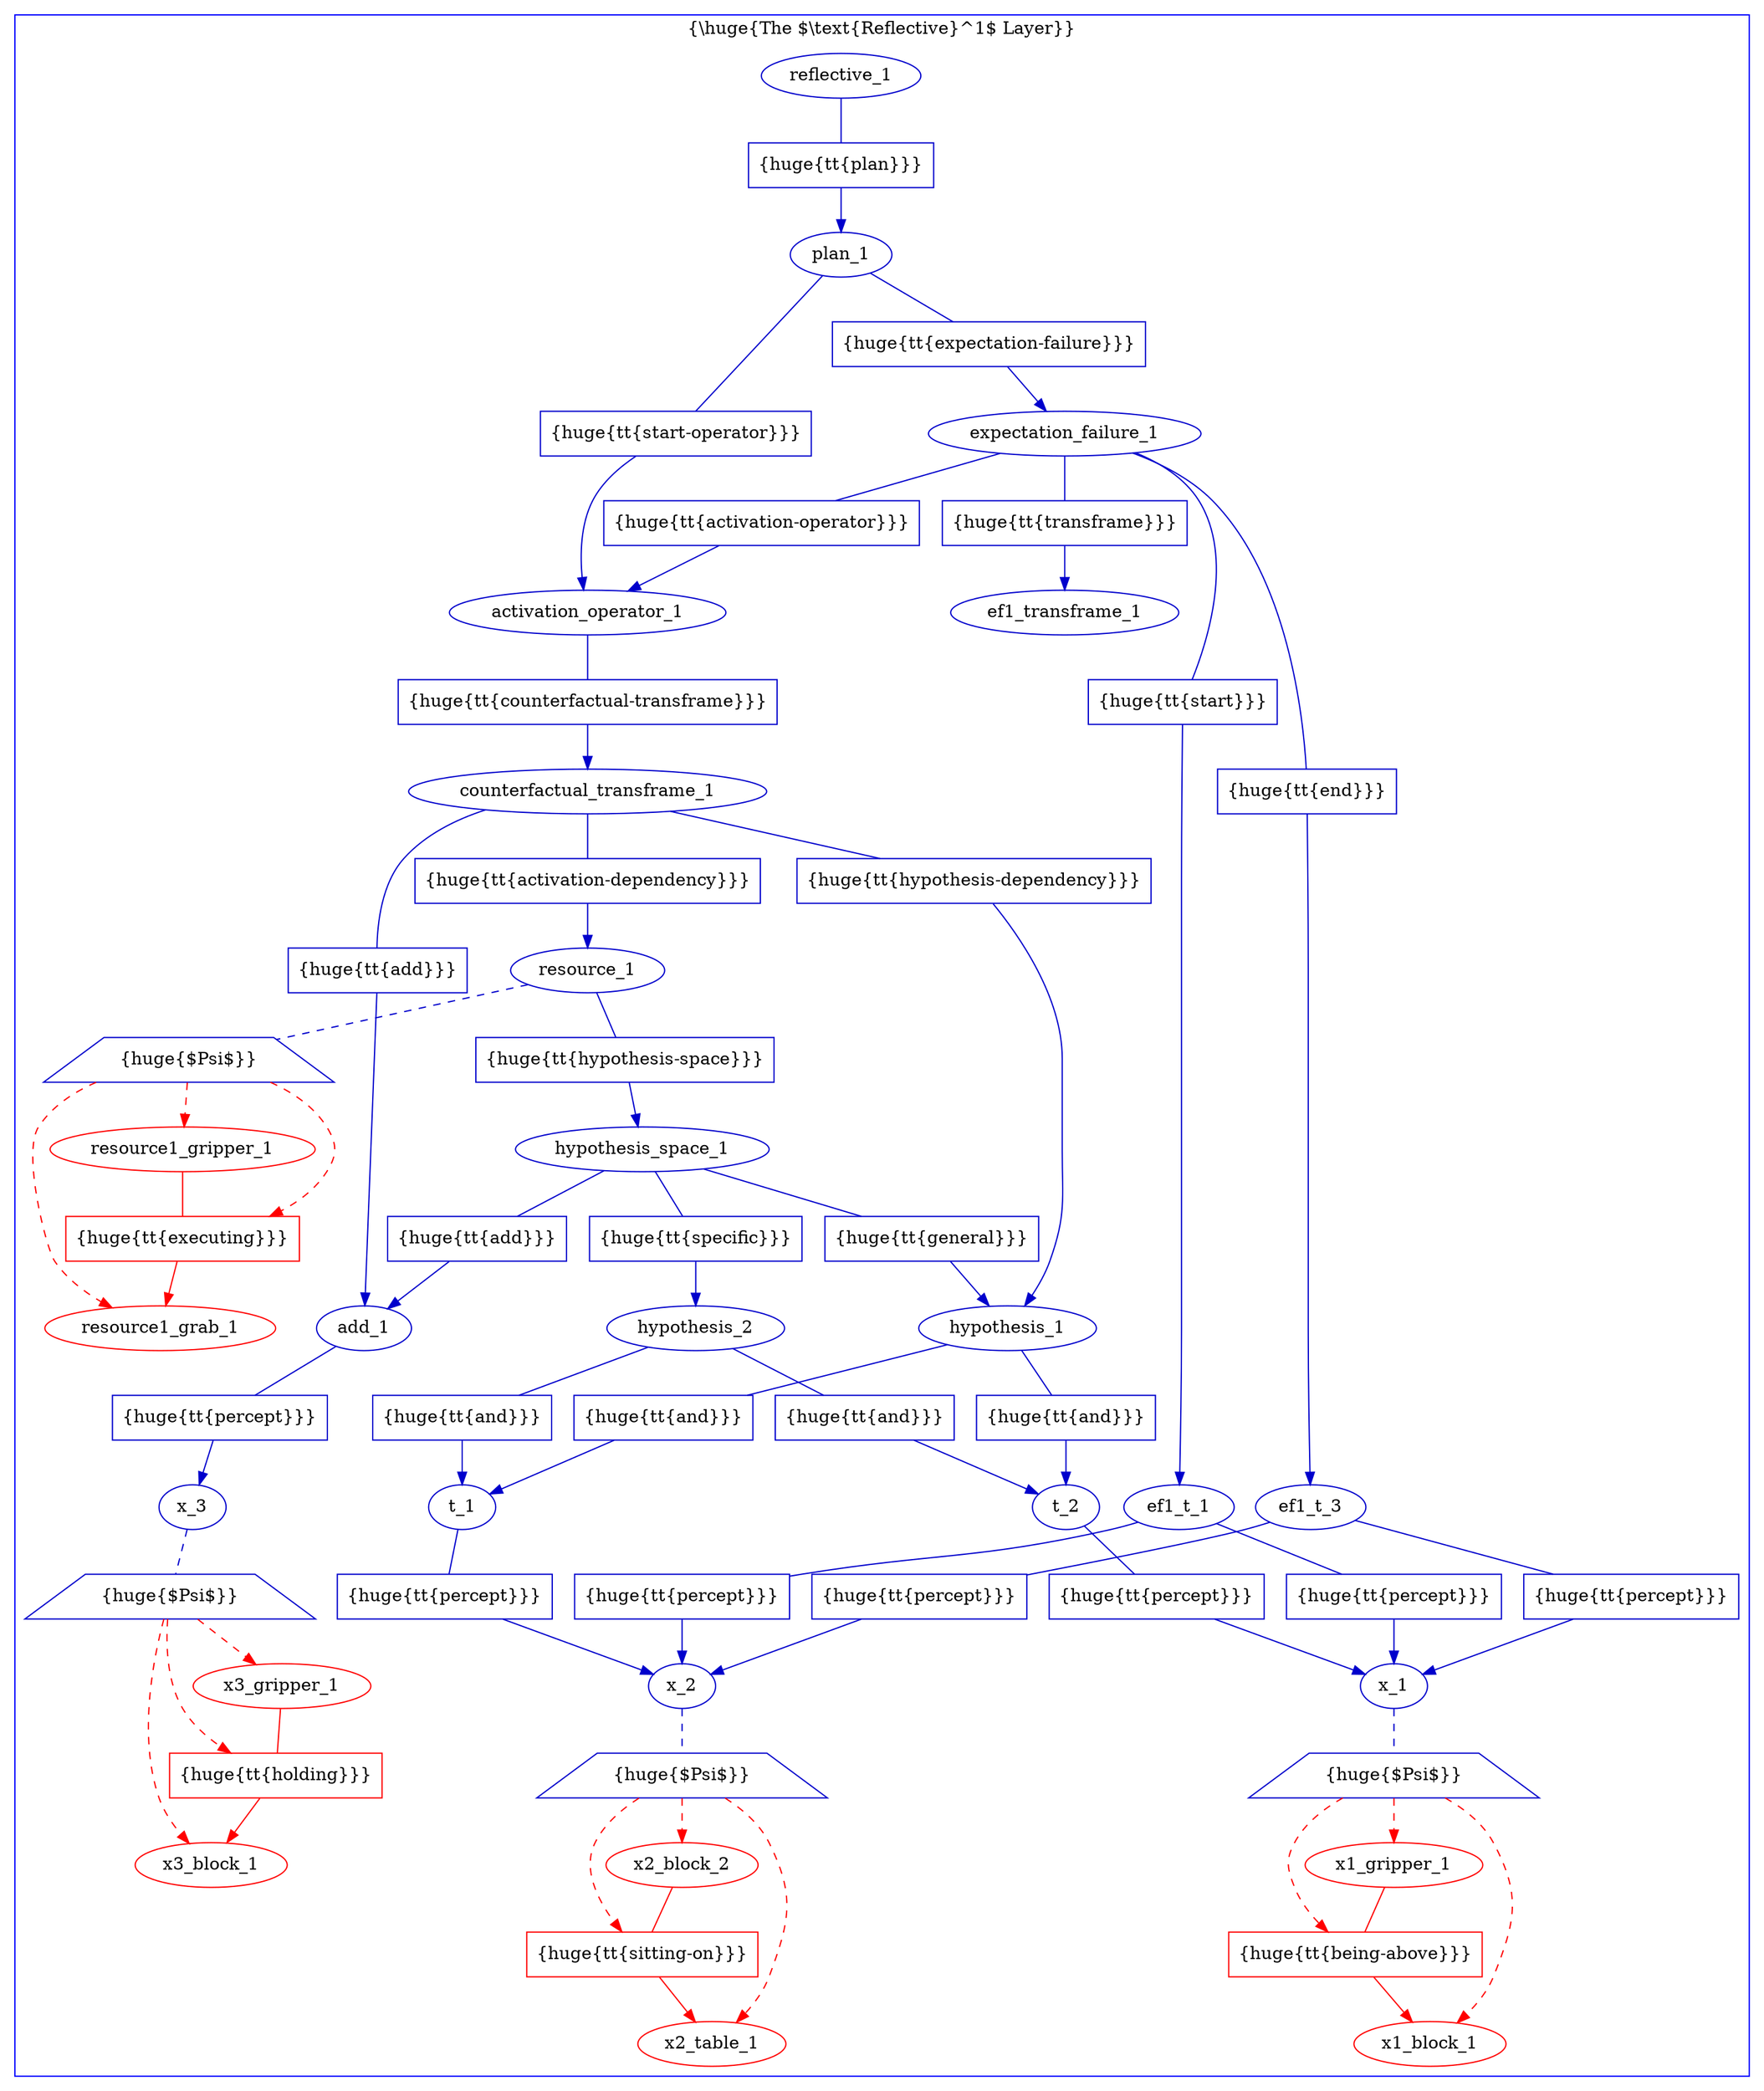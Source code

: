 digraph G {

  subgraph cluster_1 {
    label = "{\\huge{The $\\text{Reflective}^1$ Layer}}";
    color=blue
    
    // reflective
    node [fillcolor = white, color = "#0000CC", style = filled];
    edge [color = "#0000CC"];
        
    // x_1^*
    
    x1_gripper_1   [texlbl = "{\huge{\tt{Gripper}}}",color=red];
    x1_block_1   [texlbl = "{\huge{\tt{Block}}}",color=red];
    
    x1_gripper_1_being_above_x1_block_1 [shape=box,style=filled,label="{\huge{\tt{being-above}}}",color=red];
    x1_gripper_1 -> x1_gripper_1_being_above_x1_block_1 [arrowhead=none,color=red];
    x1_gripper_1_being_above_x1_block_1 -> x1_block_1 [style="-triangle 45",color=red];
    
    x_1 [texlbl = "{\huge{\tt{Symbol*}}}"];
    x_1_reflecting [shape=trapezium,style=filled,label="{\huge{$\Psi$}}",nodesep="0.02",margin="0.11,0.055"];
    x_1 -> x_1_reflecting [style=dashed,arrowhead=none];
    x_1_reflecting -> x1_gripper_1 [style="-triangle 45,dashed", color=red];
    x_1_reflecting -> x1_block_1 [style="-triangle 45,dashed", color=red];
    x_1_reflecting -> x1_gripper_1_being_above_x1_block_1 [style="-triangle 45,dashed", color=red];
    
    // x_2^*
    
    x2_block_2   [texlbl = "{\huge{\tt{Block}}}",color=red];
    x2_table_1   [texlbl = "{\huge{\tt{Table}}}",color=red];
    
    x2_block_2_sitting_on_x2_table_1 [shape=box,style=filled,label="{\huge{\tt{sitting-on}}}",color=red];
    x2_block_2 -> x2_block_2_sitting_on_x2_table_1 [arrowhead=none,color=red];
    x2_block_2_sitting_on_x2_table_1 -> x2_table_1 [style="-triangle 45",color=red];
    
    x_2 [texlbl = "{\huge{\tt{Symbol*}}}"];
    x_2_reflecting [shape=trapezium,style=filled,label="{\huge{$\Psi$}}",nodesep="0.02",margin="0.11,0.055"];
    x_2 -> x_2_reflecting [style=dashed,arrowhead=none];
    x_2_reflecting -> x2_block_2 [style="-triangle 45,dashed", color=red];
    x_2_reflecting -> x2_table_1 [style="-triangle 45,dashed", color=red];
    x_2_reflecting -> x2_block_2_sitting_on_x2_table_1 [style="-triangle 45,dashed", color=red];
    
    // x_3^*
    
    x3_block_1   [texlbl = "{\huge{\tt{Block}}}",color=red];
    x3_gripper_1 [texlbl = "{\huge{\tt{Gripper}}}",color=red];
    
    x3_gripper_1_holding_x3_block_1 [shape=box,style=filled,label="{\huge{\tt{holding}}}",color=red];
    x3_gripper_1 -> x3_gripper_1_holding_x3_block_1 [arrowhead=none,color=red];
    x3_gripper_1_holding_x3_block_1 -> x3_block_1 [style="-triangle 45",color=red];
    
    x_3 [texlbl = "{\huge{\tt{Symbol*}}}"];
    x_3_reflecting [shape=trapezium,style=filled,label="{\huge{$\Psi$}}",nodesep="0.02",margin="0.11,0.055"];
    x_3 -> x_3_reflecting [style=dashed,arrowhead=none];
    x_3_reflecting -> x3_gripper_1 [style="-triangle 45,dashed", color=red];
    x_3_reflecting -> x3_block_1 [style="-triangle 45,dashed", color=red];
    x_3_reflecting -> x3_gripper_1_holding_x3_block_1 [style="-triangle 45,dashed", color=red];
    

    // t_1^
    
    t_1 [texlbl = "{\huge{\tt{Precondition}}}"];
    
    t_1_percept_x_2 [shape=box,style=filled,label="{\huge{\tt{percept}}}"];
    t_1 -> t_1_percept_x_2 [arrowhead=none];
    t_1_percept_x_2 -> x_2 [style="-triangle 45"];
    
    // t_2^
    
    t_2 [texlbl = "{\huge{\tt{Precondition}}}"];
    
    t_2_percept_x_1 [shape=box,style=filled,label="{\huge{\tt{percept}}}"];
    t_2 -> t_2_percept_x_1 [arrowhead=none];
    t_2_percept_x_1 -> x_1 [style="-triangle 45"];
    

    // add_1^
    
    add_1 [texlbl = "{\huge{\tt{Add}}}"];
    
    add_1_percept_x_3 [shape=box,style=filled,label="{\huge{\tt{percept}}}"];
    add_1 -> add_1_percept_x_3 [arrowhead=none];
    add_1_percept_x_3 -> x_3 [style="-triangle 45"];
    

    // hypothesis_1^
    
    hypothesis_1 [texlbl = "{\huge{\tt{Hypothesis}}}"];
    
    hypothesis_1_and_t_1 [shape=box,style=filled,label="{\huge{\tt{and}}}"];
    hypothesis_1 -> hypothesis_1_and_t_1 [arrowhead=none];
    hypothesis_1_and_t_1 -> t_1 [style="-triangle 45"];
    
    hypothesis_1_and_t_2 [shape=box,style=filled,label="{\huge{\tt{and}}}"];
    hypothesis_1 -> hypothesis_1_and_t_2 [arrowhead=none];
    hypothesis_1_and_t_2 -> t_2 [style="-triangle 45"];
    
    // hypothesis_2^
    
    hypothesis_2 [texlbl = "{\huge{\tt{Hypothesis}}}"];
    
    hypothesis_2_and_t_1 [shape=box,style=filled,label="{\huge{\tt{and}}}"];
    hypothesis_2 -> hypothesis_2_and_t_1 [arrowhead=none];
    hypothesis_2_and_t_1 -> t_1 [style="-triangle 45"];
    
    hypothesis_2_and_t_2 [shape=box,style=filled,label="{\huge{\tt{and}}}"];
    hypothesis_2 -> hypothesis_2_and_t_2 [arrowhead=none];
    hypothesis_2_and_t_2 -> t_2 [style="-triangle 45"];
    

    // hypothesis_space_1^
    
    hypothesis_space_1 [texlbl = "{\huge{\tt{Hypothesis-Space}}}"];
    
    hypothesis_space_1_add_add_1 [shape=box,style=filled,label="{\huge{\tt{add}}}"];
    hypothesis_space_1 -> hypothesis_space_1_add_add_1 [arrowhead=none];
    hypothesis_space_1_add_add_1 -> add_1 [style="-triangle 45"];
    
    hypothesis_space_1_general_hypothesis_1 [shape=box,style=filled,label="{\huge{\tt{general}}}"];
    hypothesis_space_1 -> hypothesis_space_1_general_hypothesis_1 [arrowhead=none];
    hypothesis_space_1_general_hypothesis_1 -> hypothesis_1 [style="-triangle 45"];
    
    hypothesis_space_1_general_hypothesis_2 [shape=box,style=filled,label="{\huge{\tt{specific}}}"];
    hypothesis_space_1 -> hypothesis_space_1_general_hypothesis_2 [arrowhead=none];
    hypothesis_space_1_general_hypothesis_2 -> hypothesis_2 [style="-triangle 45"];
    

    // resource_1^*
    
    resource1_gripper_1 [texlbl = "{\huge{\tt{Gripper}}}",color=red];
    resource1_grab_1    [texlbl = "{\huge{\tt{grab}}}",color=red];
    
    resource1_gripper_1_executing_resource1_grab_1 [shape=box,style=filled,label="{\huge{\tt{executing}}}",color=red];
    resource1_gripper_1 -> resource1_gripper_1_executing_resource1_grab_1 [arrowhead=none,color=red];
    resource1_gripper_1_executing_resource1_grab_1 -> resource1_grab_1 [style="-triangle 45",color=red];
    
    resource_1 [texlbl = "{\huge{\tt{Resource*}}}"];
    resource_1_reflecting [shape=trapezium,style=filled,label="{\huge{$\Psi$}}",nodesep="0.02",margin="0.11,0.055"];
    resource_1 -> resource_1_reflecting [style=dashed,arrowhead=none];
    resource_1_reflecting -> resource1_gripper_1 [style="-triangle 45,dashed", color=red];
    resource_1_reflecting -> resource1_grab_1 [style="-triangle 45,dashed", color=red];
    resource_1_reflecting -> resource1_gripper_1_executing_resource1_grab_1 [style="-triangle 45,dashed", color=red];

    resource_1_hypothesis_space_hypothesis_space_1 [shape=box,style=filled,label="{\huge{\tt{hypothesis-space}}}"];
    resource_1 -> resource_1_hypothesis_space_hypothesis_space_1 [arrowhead=none];
    resource_1_hypothesis_space_hypothesis_space_1 -> hypothesis_space_1 [style="-triangle 45"];
    


    // counterfactual_transframe_1
    
    counterfactual_transframe_1 [texlbl = "$\begin{array}{c}\text{\huge{\tt{Counterfactual-}}}\\\text{\huge{\tt{Transframe}}}\end{array}$"];
    
    counterfactual_transframe_1_activation_dependency_resource_1 [shape=box,style=filled,label="{\huge{\tt{activation-dependency}}}"];
    counterfactual_transframe_1 -> counterfactual_transframe_1_activation_dependency_resource_1 [arrowhead=none];
    counterfactual_transframe_1_activation_dependency_resource_1 -> resource_1 [style="-triangle 45"];
    
    counterfactual_transframe_1_add_add_1 [shape=box,style=filled,label="{\huge{\tt{add}}}"];
    counterfactual_transframe_1 -> counterfactual_transframe_1_add_add_1 [arrowhead=none];
    counterfactual_transframe_1_add_add_1 -> add_1 [style="-triangle 45"];
    
    counterfactual_transframe_1_hypothesis_dependency_hypothesis_1 [shape=box,style=filled,label="{\huge{\tt{hypothesis-dependency}}}"];
    counterfactual_transframe_1 -> counterfactual_transframe_1_hypothesis_dependency_hypothesis_1 [arrowhead=none];
    counterfactual_transframe_1_hypothesis_dependency_hypothesis_1 -> hypothesis_1 [style="-triangle 45"];
    

    // activation_operator_1
    
    activation_operator_1 [texlbl = "$\begin{array}{c}\text{\huge{\tt{Activation-}}}\\\text{\huge{\tt{Operator}}}\end{array}$"];
    
    activation_operator_1_resource_counterfactual_transframe_1 [shape=box,style=filled,label="{\huge{\tt{counterfactual-transframe}}}"];
    activation_operator_1 -> activation_operator_1_resource_counterfactual_transframe_1 [arrowhead=none];
    activation_operator_1_resource_counterfactual_transframe_1 -> counterfactual_transframe_1 [style="-triangle 45"];
    






    // ef1_x_3^*
    
    //ef1_x3_block_1   [texlbl = "{\huge{\tt{Block}}}",color=red];
    //ef1_x3_block_2   [texlbl = "{\huge{\tt{Block}}}",color=red];
    
    //ef1_x3_block_2_sitting_on_ef1_x3_block_1 [shape=box,style=filled,label="{\huge{\tt{sitting-on}}}",color=red];
    //ef1_x3_block_2 -> ef1_x3_block_2_sitting_on_ef1_x3_block_1 [arrowhead=none,color=red];
    //ef1_x3_block_2_sitting_on_ef1_x3_block_1 -> ef1_x3_block_1 [style="-triangle 45",color=red];
    
    //ef1_x_3 [texlbl = "{\huge{\tt{Symbol*}}}"];
    //ef1_x_3_reflecting [shape=trapezium,style=filled,label="{\huge{$\Psi$}}",nodesep="0.02",margin="0.11,0.055"];
    //ef1_x_3 -> ef1_x_3_reflecting [style=dashed,arrowhead=none];
    //ef1_x_3_reflecting -> ef1_x3_block_2 [style="-triangle 45,dashed", color=red];
    //ef1_x_3_reflecting -> ef1_x3_block_1 [style="-triangle 45,dashed", color=red];
    //ef1_x_3_reflecting -> ef1_x3_block_2_sitting_on_ef1_x3_block_1 [style="-triangle 45,dashed", color=red];
    
    // ef1_t_1
    
    ef1_t_1 [texlbl = "{\huge{\tt{Simultaneity}}}"];
    
    ef1_t_1_percept_x_1 [shape=box,style=filled,label="{\huge{\tt{percept}}}"];
    ef1_t_1 -> ef1_t_1_percept_x_1 [arrowhead=none];
    ef1_t_1_percept_x_1 -> x_1 [style="-triangle 45"];
    
    ef1_t_1_percept_x_2 [shape=box,style=filled,label="{\huge{\tt{percept}}}"];
    ef1_t_1 -> ef1_t_1_percept_x_2 [arrowhead=none];
    ef1_t_1_percept_x_2 -> x_2 [style="-triangle 45"];
    
    // ef1_t_3
    
    ef1_t_3 [texlbl = "{\huge{\tt{Simultaneity}}}"];
    
    ef1_t_3_percept_x_1 [shape=box,style=filled,label="{\huge{\tt{percept}}}"];
    ef1_t_3 -> ef1_t_3_percept_x_1 [arrowhead=none];
    ef1_t_3_percept_x_1 -> x_1 [style="-triangle 45"];
    
    ef1_t_3_percept_x_2 [shape=box,style=filled,label="{\huge{\tt{percept}}}"];
    ef1_t_3 -> ef1_t_3_percept_x_2 [arrowhead=none];
    ef1_t_3_percept_x_2 -> x_2 [style="-triangle 45"];
    
    //ef1_t_3_percept_ef1_x_3 [shape=box,style=filled,label="{\huge{\tt{percept}}}"];
    //ef1_t_3 -> ef1_t_3_percept_ef1_x_3 [arrowhead=none];
    //ef1_t_3_percept_ef1_x_3 -> ef1_x_3 [style="-triangle 45"];
    
    // ef1_remove_1
    
    //ef1_remove_1 [texlbl = "{\huge{\tt{Remove}}}"];
    
    //ef1_remove_1_percept_x_2 [shape=box,style=filled,label="{\huge{\tt{percept}}}"];
    //ef1_remove_1 -> ef1_remove_1_percept_x_2 [arrowhead=none];
    //ef1_remove_1_percept_x_2 -> x_2 [style="-triangle 45"];
    
    // ef1_add_1
    
    //ef1_add_1 [texlbl = "{\huge{\tt{Add}}}"];
    
    //ef1_add_1_percept_ef1_x_3 [shape=box,style=filled,label="{\huge{\tt{percept}}}"];
    //ef1_add_1 -> ef1_add_1_percept_ef1_x_3 [arrowhead=none];
    //ef1_add_1_percept_ef1_x_3 -> ef1_x_3 [style="-triangle 45"];
    
    // ef1_transframe_1
    
    ef1_transframe_1 [texlbl = "{\huge{\tt{Transframe}}}"];
    
    //ef1_transframe_1_past_ef1_remove_1 [shape=box,style=filled,label="{\huge{\tt{remove}}}"];
    //ef1_transframe_1 -> ef1_transframe_1_past_ef1_remove_1 [arrowhead=none];
    //ef1_transframe_1_past_ef1_remove_1 -> ef1_remove_1 [style="-triangle 45"];
    
    //ef1_transframe_1_future_ef1_add_1 [shape=box,style=filled,label="{\huge{\tt{add}}}"];
    //ef1_transframe_1 -> ef1_transframe_1_future_ef1_add_1 [arrowhead=none];
    //ef1_transframe_1_future_ef1_add_1 -> ef1_add_1 [style="-triangle 45"];
    



    // expectation_failure_1
    
    expectation_failure_1 [texlbl = "$\begin{array}{c}\text{\huge{\tt{Expectation-}}}\\\text{\huge{\tt{Failure}}}\end{array}$"];
    
    expectation_failure_1_start_operator_activation_operator_1 [shape=box,style=filled,label="{\huge{\tt{activation-operator}}}"];
    expectation_failure_1 -> expectation_failure_1_start_operator_activation_operator_1 [arrowhead=none];
    expectation_failure_1_start_operator_activation_operator_1 -> activation_operator_1 [style="-triangle 45"];
    
    expectation_failure_1_start_ef1_t_1 [shape=box,style=filled,label="{\huge{\tt{start}}}"];
    expectation_failure_1 -> expectation_failure_1_start_ef1_t_1 [arrowhead=none];
    expectation_failure_1_start_ef1_t_1 -> ef1_t_1 [style="-triangle 45"];
    
    expectation_failure_1_end_ef1_t_3 [shape=box,style=filled,label="{\huge{\tt{end}}}"];
    expectation_failure_1 -> expectation_failure_1_end_ef1_t_3 [arrowhead=none];
    expectation_failure_1_end_ef1_t_3 -> ef1_t_3 [style="-triangle 45"];
    
    expectation_failure_1_transframe_ef1_t_3 [shape=box,style=filled,label="{\huge{\tt{transframe}}}"];
    expectation_failure_1 -> expectation_failure_1_transframe_ef1_t_3 [arrowhead=none];
    expectation_failure_1_transframe_ef1_t_3 -> ef1_transframe_1 [style="-triangle 45"];



    
    
    // plan_1
    
    plan_1 [texlbl = "{\huge{\tt{Plan}}}"];
    
    plan_1_start_operator_activation_operator_1 [shape=box,style=filled,label="{\huge{\tt{start-operator}}}"];
    plan_1 -> plan_1_start_operator_activation_operator_1 [arrowhead=none];
    plan_1_start_operator_activation_operator_1 -> activation_operator_1 [style="-triangle 45"];
    
    plan_1_expectation_failure_expectation_failure_1 [shape=box,style=filled,label="{\huge{\tt{expectation-failure}}}"];
    plan_1 -> plan_1_expectation_failure_expectation_failure_1 [arrowhead=none];
    plan_1_expectation_failure_expectation_failure_1 -> expectation_failure_1 [style="-triangle 45"];
    

    // reflective^1
    
    reflective_1 [texlbl = "{\huge{\tt{Reflective}}}"];
    
    reflective_1_plan_plan_1 [shape=box,style=filled,label="{\huge{\tt{plan}}}"];
    reflective_1 -> reflective_1_plan_plan_1 [arrowhead=none];
    reflective_1_plan_plan_1 -> plan_1 [style="-triangle 45"];
    
    
  }
}
